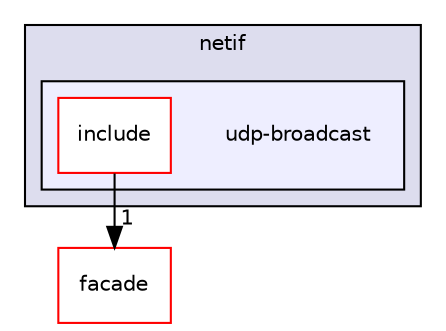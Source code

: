 digraph "udp-broadcast" {
  compound=true
  node [ fontsize="10", fontname="Helvetica"];
  edge [ labelfontsize="10", labelfontname="Helvetica"];
  subgraph clusterdir_f4589f723a1ee044657e248305cfbaed {
    graph [ bgcolor="#ddddee", pencolor="black", label="netif" fontname="Helvetica", fontsize="10", URL="dir_f4589f723a1ee044657e248305cfbaed.html"]
  subgraph clusterdir_e182cd0e8ad43eb2c03cff8b0d1aecc8 {
    graph [ bgcolor="#eeeeff", pencolor="black", label="" URL="dir_e182cd0e8ad43eb2c03cff8b0d1aecc8.html"];
    dir_e182cd0e8ad43eb2c03cff8b0d1aecc8 [shape=plaintext label="udp-broadcast"];
    dir_e3b74ec58542de732bf0f5fbfbddbfd8 [shape=box label="include" color="red" fillcolor="white" style="filled" URL="dir_e3b74ec58542de732bf0f5fbfbddbfd8.html"];
  }
  }
  dir_4f112fa7bd4f789094ed8cb8465bf258 [shape=box label="facade" fillcolor="white" style="filled" color="red" URL="dir_4f112fa7bd4f789094ed8cb8465bf258.html"];
  dir_e3b74ec58542de732bf0f5fbfbddbfd8->dir_4f112fa7bd4f789094ed8cb8465bf258 [headlabel="1", labeldistance=1.5 headhref="dir_000123_000112.html"];
}
